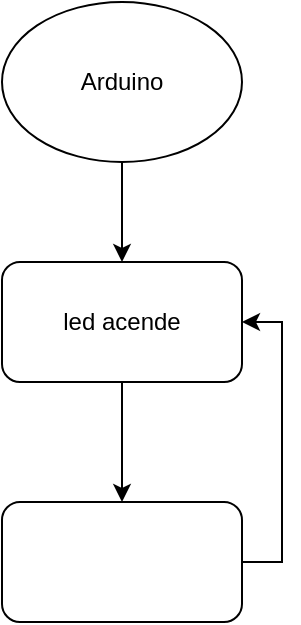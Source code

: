 <mxfile version="14.6.13" type="github">
  <diagram id="8P6N0LwRNLTBdgFiiUYV" name="Page-1">
    <mxGraphModel dx="1330" dy="855" grid="1" gridSize="10" guides="1" tooltips="1" connect="1" arrows="1" fold="1" page="1" pageScale="1" pageWidth="827" pageHeight="1169" math="0" shadow="0">
      <root>
        <mxCell id="0" />
        <mxCell id="1" parent="0" />
        <mxCell id="QqbPWeWihkms43EXl_Cp-4" style="edgeStyle=orthogonalEdgeStyle;rounded=0;orthogonalLoop=1;jettySize=auto;html=1;entryX=0.5;entryY=0;entryDx=0;entryDy=0;" parent="1" source="QqbPWeWihkms43EXl_Cp-1" target="QqbPWeWihkms43EXl_Cp-2" edge="1">
          <mxGeometry relative="1" as="geometry" />
        </mxCell>
        <mxCell id="QqbPWeWihkms43EXl_Cp-1" value="Arduino" style="ellipse;whiteSpace=wrap;html=1;" parent="1" vertex="1">
          <mxGeometry x="320" y="70" width="120" height="80" as="geometry" />
        </mxCell>
        <mxCell id="QqbPWeWihkms43EXl_Cp-5" style="edgeStyle=orthogonalEdgeStyle;rounded=0;orthogonalLoop=1;jettySize=auto;html=1;entryX=0.5;entryY=0;entryDx=0;entryDy=0;" parent="1" source="QqbPWeWihkms43EXl_Cp-2" target="QqbPWeWihkms43EXl_Cp-3" edge="1">
          <mxGeometry relative="1" as="geometry" />
        </mxCell>
        <mxCell id="QqbPWeWihkms43EXl_Cp-2" value="led acende" style="rounded=1;whiteSpace=wrap;html=1;" parent="1" vertex="1">
          <mxGeometry x="320" y="200" width="120" height="60" as="geometry" />
        </mxCell>
        <mxCell id="QqbPWeWihkms43EXl_Cp-6" style="edgeStyle=orthogonalEdgeStyle;rounded=0;orthogonalLoop=1;jettySize=auto;html=1;entryX=1;entryY=0.5;entryDx=0;entryDy=0;" parent="1" source="QqbPWeWihkms43EXl_Cp-3" target="QqbPWeWihkms43EXl_Cp-2" edge="1">
          <mxGeometry relative="1" as="geometry">
            <Array as="points">
              <mxPoint x="460" y="350" />
              <mxPoint x="460" y="230" />
            </Array>
          </mxGeometry>
        </mxCell>
        <mxCell id="QqbPWeWihkms43EXl_Cp-3" value="" style="rounded=1;whiteSpace=wrap;html=1;" parent="1" vertex="1">
          <mxGeometry x="320" y="320" width="120" height="60" as="geometry" />
        </mxCell>
      </root>
    </mxGraphModel>
  </diagram>
</mxfile>
